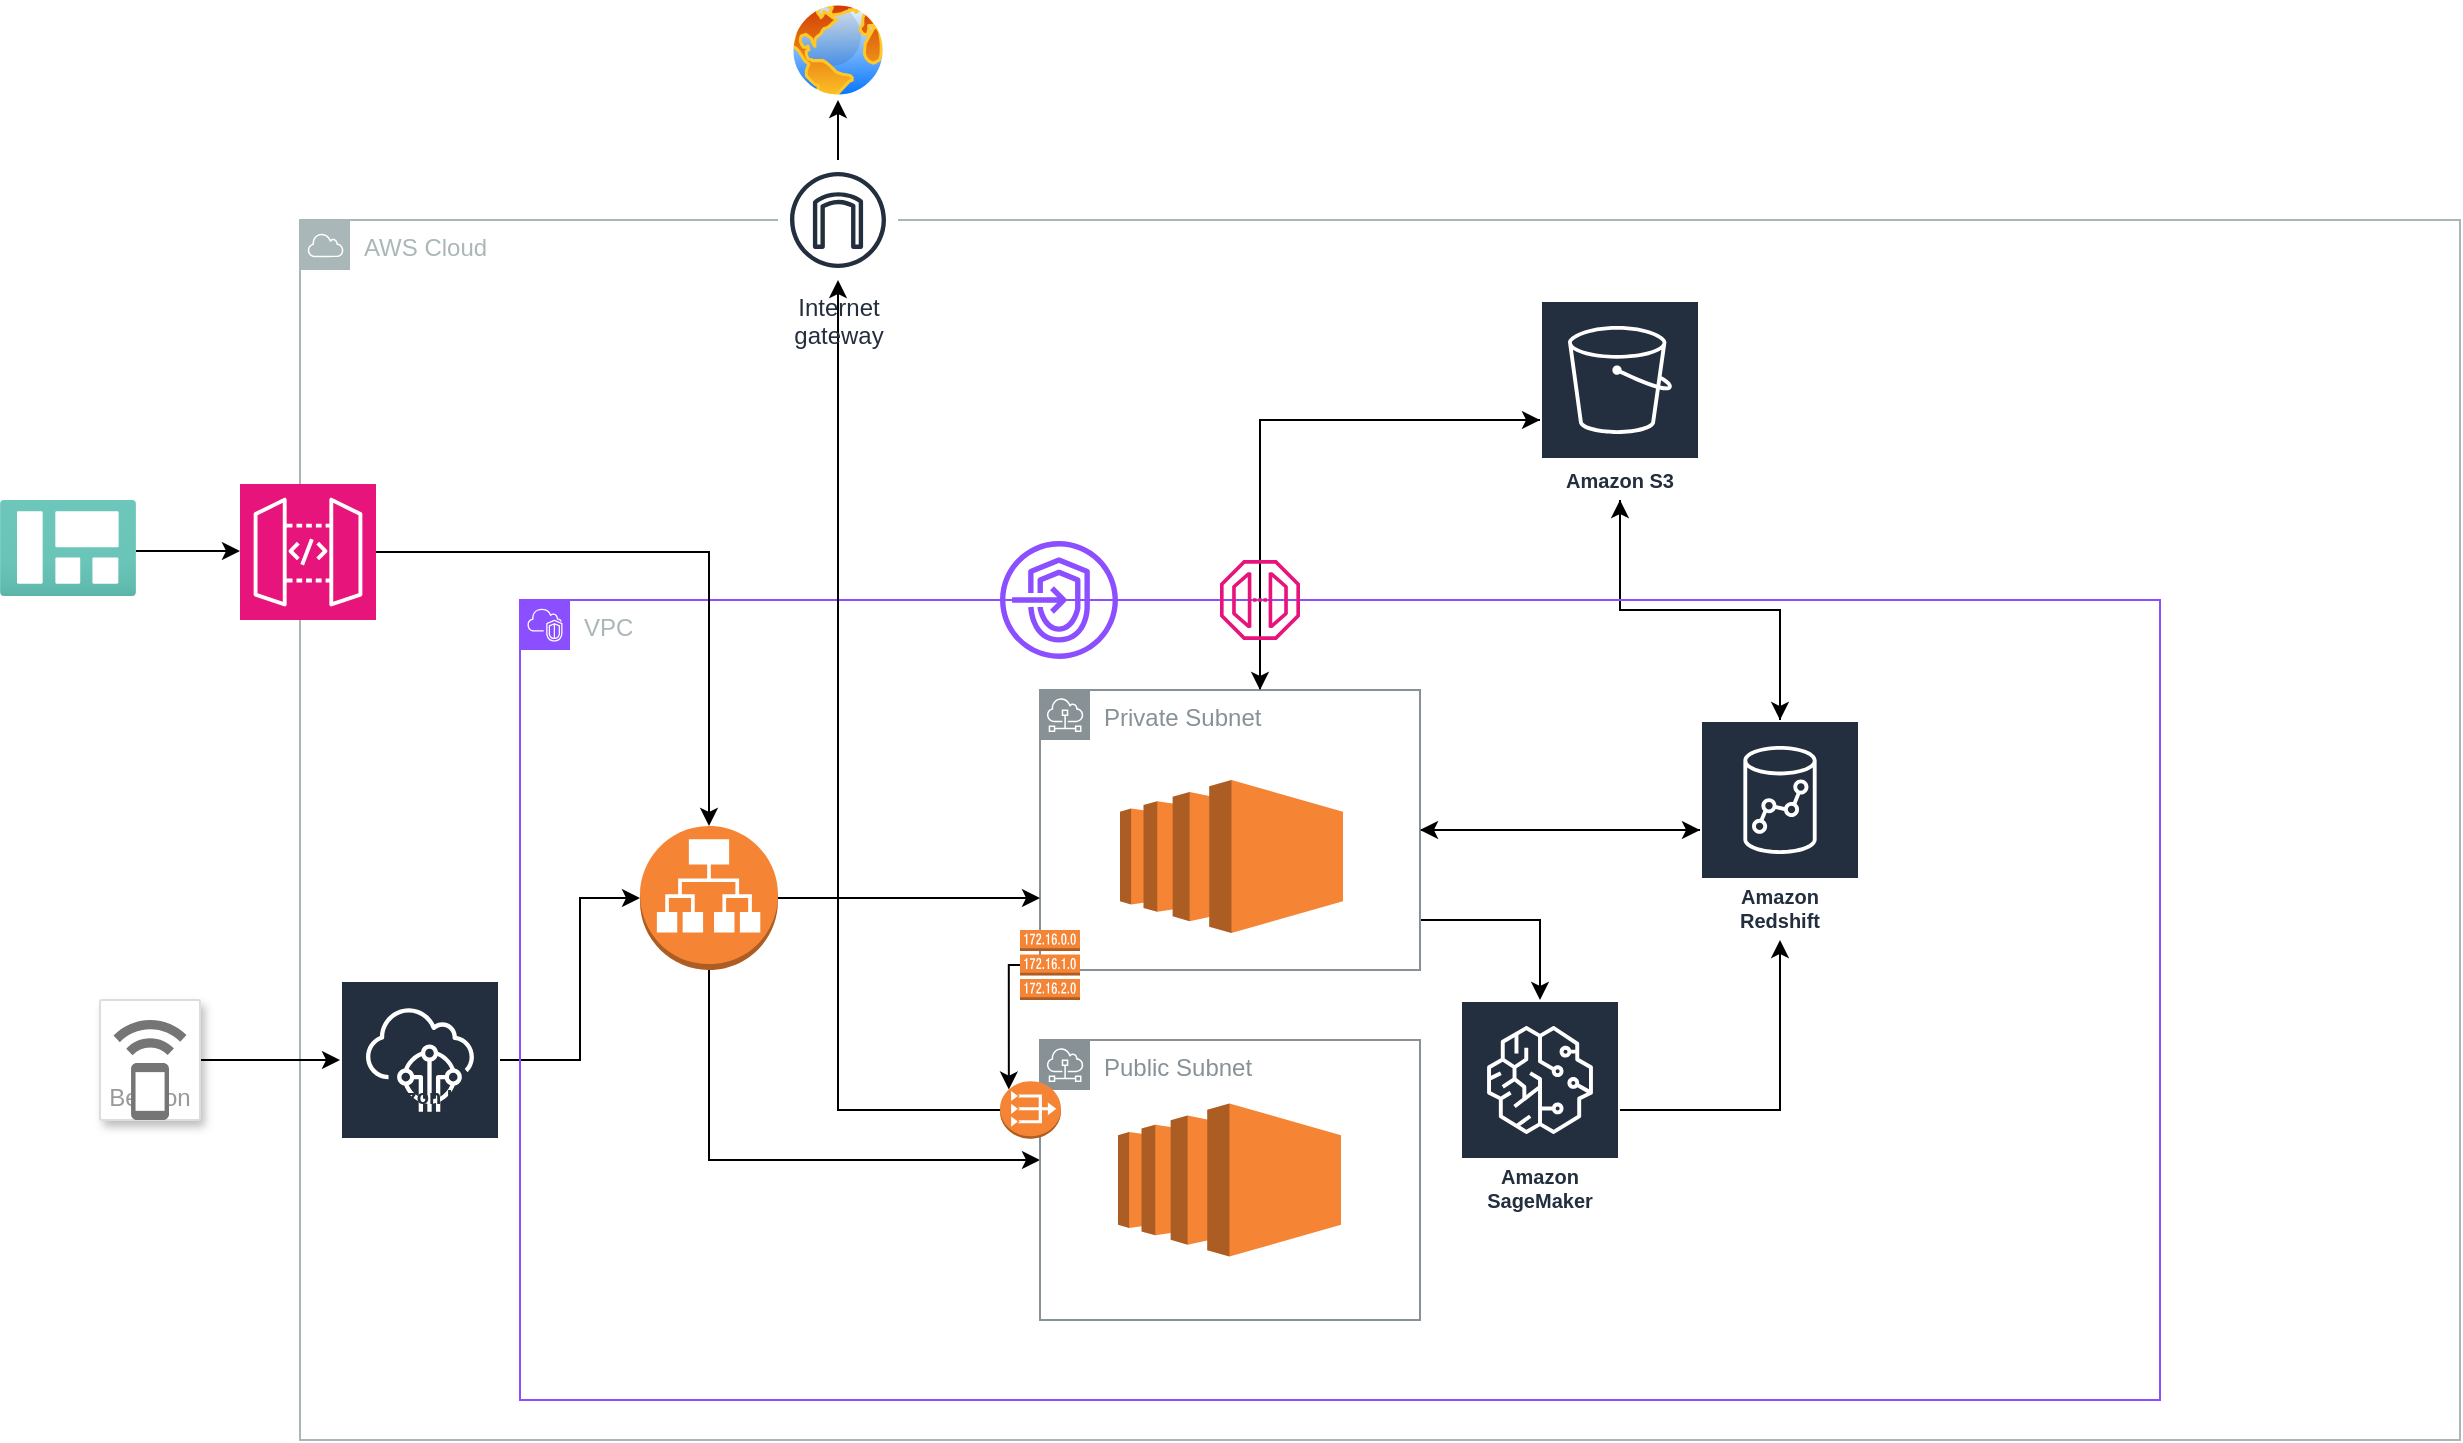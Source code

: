 <mxfile version="24.7.1" type="github">
  <diagram name="Page-1" id="3GjltzRhkZcBscacgek0">
    <mxGraphModel dx="2140" dy="1666" grid="1" gridSize="10" guides="1" tooltips="1" connect="1" arrows="1" fold="1" page="1" pageScale="1" pageWidth="850" pageHeight="1100" math="0" shadow="0">
      <root>
        <mxCell id="0" />
        <mxCell id="1" parent="0" />
        <mxCell id="VPuTkedBrMivQsdfiEBR-54" value="AWS Cloud" style="sketch=0;outlineConnect=0;gradientColor=none;html=1;whiteSpace=wrap;fontSize=12;fontStyle=0;shape=mxgraph.aws4.group;grIcon=mxgraph.aws4.group_aws_cloud;strokeColor=#AAB7B8;fillColor=none;verticalAlign=top;align=left;spacingLeft=30;fontColor=#AAB7B8;dashed=0;movable=1;resizable=1;rotatable=1;deletable=1;editable=1;locked=0;connectable=1;" vertex="1" parent="1">
          <mxGeometry x="110" y="-170" width="1080" height="610" as="geometry" />
        </mxCell>
        <mxCell id="VPuTkedBrMivQsdfiEBR-25" style="edgeStyle=orthogonalEdgeStyle;rounded=0;orthogonalLoop=1;jettySize=auto;html=1;" edge="1" parent="1" source="VPuTkedBrMivQsdfiEBR-10" target="VPuTkedBrMivQsdfiEBR-26">
          <mxGeometry relative="1" as="geometry">
            <mxPoint x="830" y="150" as="targetPoint" />
          </mxGeometry>
        </mxCell>
        <mxCell id="VPuTkedBrMivQsdfiEBR-32" style="edgeStyle=orthogonalEdgeStyle;rounded=0;orthogonalLoop=1;jettySize=auto;html=1;" edge="1" parent="1" source="VPuTkedBrMivQsdfiEBR-10" target="VPuTkedBrMivQsdfiEBR-33">
          <mxGeometry relative="1" as="geometry">
            <mxPoint x="870" y="80" as="targetPoint" />
            <Array as="points">
              <mxPoint x="730" y="180" />
            </Array>
          </mxGeometry>
        </mxCell>
        <mxCell id="VPuTkedBrMivQsdfiEBR-53" style="edgeStyle=orthogonalEdgeStyle;rounded=0;orthogonalLoop=1;jettySize=auto;html=1;" edge="1" parent="1" source="VPuTkedBrMivQsdfiEBR-10">
          <mxGeometry relative="1" as="geometry">
            <mxPoint x="730" y="-70" as="targetPoint" />
            <Array as="points">
              <mxPoint x="590" y="-70" />
              <mxPoint x="671" y="-70" />
            </Array>
          </mxGeometry>
        </mxCell>
        <mxCell id="VPuTkedBrMivQsdfiEBR-10" value="Private Subnet" style="sketch=0;outlineConnect=0;gradientColor=none;html=1;whiteSpace=wrap;fontSize=12;fontStyle=0;shape=mxgraph.aws4.group;grIcon=mxgraph.aws4.group_subnet;strokeColor=#879196;fillColor=none;verticalAlign=top;align=left;spacingLeft=30;fontColor=#879196;dashed=0;" vertex="1" parent="1">
          <mxGeometry x="480" y="65" width="190" height="140" as="geometry" />
        </mxCell>
        <mxCell id="VPuTkedBrMivQsdfiEBR-11" value="" style="outlineConnect=0;dashed=0;verticalLabelPosition=bottom;verticalAlign=top;align=center;html=1;shape=mxgraph.aws3.ec2;fillColor=#F58534;gradientColor=none;" vertex="1" parent="1">
          <mxGeometry x="520" y="110" width="111.5" height="76.5" as="geometry" />
        </mxCell>
        <mxCell id="VPuTkedBrMivQsdfiEBR-21" style="edgeStyle=orthogonalEdgeStyle;rounded=0;orthogonalLoop=1;jettySize=auto;html=1;" edge="1" parent="1" source="VPuTkedBrMivQsdfiEBR-12" target="VPuTkedBrMivQsdfiEBR-17">
          <mxGeometry relative="1" as="geometry" />
        </mxCell>
        <mxCell id="VPuTkedBrMivQsdfiEBR-12" value="Beacon" style="strokeColor=#dddddd;shadow=1;strokeWidth=1;rounded=1;absoluteArcSize=1;arcSize=2;labelPosition=center;verticalLabelPosition=middle;align=center;verticalAlign=bottom;spacingLeft=0;fontColor=#999999;fontSize=12;whiteSpace=wrap;spacingBottom=2;html=1;" vertex="1" parent="1">
          <mxGeometry x="10" y="220" width="50" height="60" as="geometry" />
        </mxCell>
        <mxCell id="VPuTkedBrMivQsdfiEBR-13" value="" style="sketch=0;dashed=0;connectable=0;html=1;fillColor=#757575;strokeColor=none;shape=mxgraph.gcp2.beacon;part=1;" vertex="1" parent="VPuTkedBrMivQsdfiEBR-12">
          <mxGeometry x="0.5" width="36.5" height="50" relative="1" as="geometry">
            <mxPoint x="-18.25" y="10" as="offset" />
          </mxGeometry>
        </mxCell>
        <mxCell id="VPuTkedBrMivQsdfiEBR-22" style="edgeStyle=orthogonalEdgeStyle;rounded=0;orthogonalLoop=1;jettySize=auto;html=1;" edge="1" parent="1" source="VPuTkedBrMivQsdfiEBR-16" target="VPuTkedBrMivQsdfiEBR-10">
          <mxGeometry relative="1" as="geometry">
            <Array as="points">
              <mxPoint x="325" y="150" />
            </Array>
          </mxGeometry>
        </mxCell>
        <mxCell id="VPuTkedBrMivQsdfiEBR-68" style="edgeStyle=orthogonalEdgeStyle;rounded=0;orthogonalLoop=1;jettySize=auto;html=1;" edge="1" parent="1" source="VPuTkedBrMivQsdfiEBR-16" target="VPuTkedBrMivQsdfiEBR-66">
          <mxGeometry relative="1" as="geometry">
            <Array as="points">
              <mxPoint x="315" y="300" />
            </Array>
          </mxGeometry>
        </mxCell>
        <mxCell id="VPuTkedBrMivQsdfiEBR-16" value="" style="outlineConnect=0;dashed=0;verticalLabelPosition=bottom;verticalAlign=top;align=center;html=1;shape=mxgraph.aws3.application_load_balancer;fillColor=#F58534;gradientColor=none;" vertex="1" parent="1">
          <mxGeometry x="280" y="133" width="69" height="72" as="geometry" />
        </mxCell>
        <mxCell id="VPuTkedBrMivQsdfiEBR-19" style="edgeStyle=orthogonalEdgeStyle;rounded=0;orthogonalLoop=1;jettySize=auto;html=1;" edge="1" parent="1" source="VPuTkedBrMivQsdfiEBR-17" target="VPuTkedBrMivQsdfiEBR-16">
          <mxGeometry relative="1" as="geometry">
            <Array as="points">
              <mxPoint x="250" y="250" />
              <mxPoint x="250" y="169" />
            </Array>
          </mxGeometry>
        </mxCell>
        <mxCell id="VPuTkedBrMivQsdfiEBR-17" value="Amazon IoT Core" style="sketch=0;outlineConnect=0;fontColor=#232F3E;gradientColor=none;strokeColor=#ffffff;fillColor=#232F3E;dashed=0;verticalLabelPosition=middle;verticalAlign=bottom;align=center;html=1;whiteSpace=wrap;fontSize=10;fontStyle=1;spacing=3;shape=mxgraph.aws4.productIcon;prIcon=mxgraph.aws4.iot_core;" vertex="1" parent="1">
          <mxGeometry x="130" y="210" width="80" height="80" as="geometry" />
        </mxCell>
        <mxCell id="VPuTkedBrMivQsdfiEBR-37" style="edgeStyle=orthogonalEdgeStyle;rounded=0;orthogonalLoop=1;jettySize=auto;html=1;" edge="1" parent="1" source="VPuTkedBrMivQsdfiEBR-26" target="VPuTkedBrMivQsdfiEBR-35">
          <mxGeometry relative="1" as="geometry" />
        </mxCell>
        <mxCell id="VPuTkedBrMivQsdfiEBR-38" style="edgeStyle=orthogonalEdgeStyle;rounded=0;orthogonalLoop=1;jettySize=auto;html=1;" edge="1" parent="1" source="VPuTkedBrMivQsdfiEBR-26" target="VPuTkedBrMivQsdfiEBR-10">
          <mxGeometry relative="1" as="geometry" />
        </mxCell>
        <mxCell id="VPuTkedBrMivQsdfiEBR-26" value="Amazon Redshift" style="sketch=0;outlineConnect=0;fontColor=#232F3E;gradientColor=none;strokeColor=#ffffff;fillColor=#232F3E;dashed=0;verticalLabelPosition=middle;verticalAlign=bottom;align=center;html=1;whiteSpace=wrap;fontSize=10;fontStyle=1;spacing=3;shape=mxgraph.aws4.productIcon;prIcon=mxgraph.aws4.redshift;" vertex="1" parent="1">
          <mxGeometry x="810" y="80" width="80" height="110" as="geometry" />
        </mxCell>
        <mxCell id="VPuTkedBrMivQsdfiEBR-34" style="edgeStyle=orthogonalEdgeStyle;rounded=0;orthogonalLoop=1;jettySize=auto;html=1;" edge="1" parent="1" source="VPuTkedBrMivQsdfiEBR-33" target="VPuTkedBrMivQsdfiEBR-26">
          <mxGeometry relative="1" as="geometry" />
        </mxCell>
        <mxCell id="VPuTkedBrMivQsdfiEBR-33" value="Amazon SageMaker" style="sketch=0;outlineConnect=0;fontColor=#232F3E;gradientColor=none;strokeColor=#ffffff;fillColor=#232F3E;dashed=0;verticalLabelPosition=middle;verticalAlign=bottom;align=center;html=1;whiteSpace=wrap;fontSize=10;fontStyle=1;spacing=3;shape=mxgraph.aws4.productIcon;prIcon=mxgraph.aws4.sagemaker;" vertex="1" parent="1">
          <mxGeometry x="690" y="220" width="80" height="110" as="geometry" />
        </mxCell>
        <mxCell id="VPuTkedBrMivQsdfiEBR-39" style="edgeStyle=orthogonalEdgeStyle;rounded=0;orthogonalLoop=1;jettySize=auto;html=1;" edge="1" parent="1" source="VPuTkedBrMivQsdfiEBR-35" target="VPuTkedBrMivQsdfiEBR-26">
          <mxGeometry relative="1" as="geometry" />
        </mxCell>
        <mxCell id="VPuTkedBrMivQsdfiEBR-51" style="edgeStyle=elbowEdgeStyle;rounded=0;orthogonalLoop=1;jettySize=auto;html=1;elbow=vertical;" edge="1" parent="1" source="VPuTkedBrMivQsdfiEBR-35" target="VPuTkedBrMivQsdfiEBR-10">
          <mxGeometry relative="1" as="geometry">
            <Array as="points">
              <mxPoint x="590" y="-70" />
            </Array>
          </mxGeometry>
        </mxCell>
        <mxCell id="VPuTkedBrMivQsdfiEBR-55" value="VPC" style="points=[[0,0],[0.25,0],[0.5,0],[0.75,0],[1,0],[1,0.25],[1,0.5],[1,0.75],[1,1],[0.75,1],[0.5,1],[0.25,1],[0,1],[0,0.75],[0,0.5],[0,0.25]];outlineConnect=0;gradientColor=none;html=1;whiteSpace=wrap;fontSize=12;fontStyle=0;container=0;pointerEvents=0;collapsible=0;recursiveResize=0;shape=mxgraph.aws4.group;grIcon=mxgraph.aws4.group_vpc2;strokeColor=#8C4FFF;fillColor=none;verticalAlign=top;align=left;spacingLeft=30;fontColor=#AAB7B8;dashed=0;" vertex="1" parent="1">
          <mxGeometry x="220" y="20" width="820" height="400" as="geometry" />
        </mxCell>
        <mxCell id="VPuTkedBrMivQsdfiEBR-35" value="Amazon S3" style="sketch=0;outlineConnect=0;fontColor=#232F3E;gradientColor=none;strokeColor=#ffffff;fillColor=#232F3E;dashed=0;verticalLabelPosition=middle;verticalAlign=bottom;align=center;html=1;whiteSpace=wrap;fontSize=10;fontStyle=1;spacing=3;shape=mxgraph.aws4.productIcon;prIcon=mxgraph.aws4.s3;" vertex="1" parent="1">
          <mxGeometry x="730" y="-130" width="80" height="100" as="geometry" />
        </mxCell>
        <mxCell id="VPuTkedBrMivQsdfiEBR-60" style="edgeStyle=elbowEdgeStyle;rounded=0;orthogonalLoop=1;jettySize=auto;html=1;" edge="1" parent="1">
          <mxGeometry relative="1" as="geometry">
            <mxPoint x="80" y="-4.5" as="targetPoint" />
            <mxPoint x="28" y="-4.5" as="sourcePoint" />
            <Array as="points">
              <mxPoint x="30" y="-4.5" />
            </Array>
          </mxGeometry>
        </mxCell>
        <mxCell id="VPuTkedBrMivQsdfiEBR-57" value="" style="image;aspect=fixed;html=1;points=[];align=center;fontSize=12;image=img/lib/azure2/general/Dashboard.svg;" vertex="1" parent="1">
          <mxGeometry x="-40" y="-30" width="68" height="48" as="geometry" />
        </mxCell>
        <mxCell id="VPuTkedBrMivQsdfiEBR-65" style="edgeStyle=orthogonalEdgeStyle;rounded=0;orthogonalLoop=1;jettySize=auto;html=1;" edge="1" parent="1" source="VPuTkedBrMivQsdfiEBR-63" target="VPuTkedBrMivQsdfiEBR-16">
          <mxGeometry relative="1" as="geometry" />
        </mxCell>
        <mxCell id="VPuTkedBrMivQsdfiEBR-63" value="" style="sketch=0;points=[[0,0,0],[0.25,0,0],[0.5,0,0],[0.75,0,0],[1,0,0],[0,1,0],[0.25,1,0],[0.5,1,0],[0.75,1,0],[1,1,0],[0,0.25,0],[0,0.5,0],[0,0.75,0],[1,0.25,0],[1,0.5,0],[1,0.75,0]];outlineConnect=0;fontColor=#232F3E;fillColor=#E7157B;strokeColor=#ffffff;dashed=0;verticalLabelPosition=bottom;verticalAlign=top;align=center;html=1;fontSize=12;fontStyle=0;aspect=fixed;shape=mxgraph.aws4.resourceIcon;resIcon=mxgraph.aws4.api_gateway;" vertex="1" parent="1">
          <mxGeometry x="80" y="-38" width="68" height="68" as="geometry" />
        </mxCell>
        <mxCell id="VPuTkedBrMivQsdfiEBR-61" value="" style="sketch=0;outlineConnect=0;fontColor=#232F3E;gradientColor=none;fillColor=#E7157B;strokeColor=none;dashed=0;verticalLabelPosition=bottom;verticalAlign=top;align=center;html=1;fontSize=12;fontStyle=0;aspect=fixed;pointerEvents=1;shape=mxgraph.aws4.endpoint;" vertex="1" parent="1">
          <mxGeometry x="570" width="40" height="40" as="geometry" />
        </mxCell>
        <mxCell id="VPuTkedBrMivQsdfiEBR-62" value="" style="sketch=0;outlineConnect=0;fontColor=#232F3E;gradientColor=none;fillColor=#8C4FFF;strokeColor=none;dashed=0;verticalLabelPosition=bottom;verticalAlign=top;align=center;html=1;fontSize=12;fontStyle=0;aspect=fixed;pointerEvents=1;shape=mxgraph.aws4.endpoints;" vertex="1" parent="1">
          <mxGeometry x="460" y="-9.5" width="59" height="59" as="geometry" />
        </mxCell>
        <mxCell id="VPuTkedBrMivQsdfiEBR-66" value="Public Subnet" style="sketch=0;outlineConnect=0;gradientColor=none;html=1;whiteSpace=wrap;fontSize=12;fontStyle=0;shape=mxgraph.aws4.group;grIcon=mxgraph.aws4.group_subnet;strokeColor=#879196;fillColor=none;verticalAlign=top;align=left;spacingLeft=30;fontColor=#879196;dashed=0;" vertex="1" parent="1">
          <mxGeometry x="480" y="240" width="190" height="140" as="geometry" />
        </mxCell>
        <mxCell id="VPuTkedBrMivQsdfiEBR-67" value="" style="outlineConnect=0;dashed=0;verticalLabelPosition=bottom;verticalAlign=top;align=center;html=1;shape=mxgraph.aws3.ec2;fillColor=#F58534;gradientColor=none;" vertex="1" parent="1">
          <mxGeometry x="519" y="271.75" width="111.5" height="76.5" as="geometry" />
        </mxCell>
        <mxCell id="VPuTkedBrMivQsdfiEBR-71" style="edgeStyle=orthogonalEdgeStyle;rounded=0;orthogonalLoop=1;jettySize=auto;html=1;" edge="1" parent="1" source="VPuTkedBrMivQsdfiEBR-69" target="VPuTkedBrMivQsdfiEBR-70">
          <mxGeometry relative="1" as="geometry" />
        </mxCell>
        <mxCell id="VPuTkedBrMivQsdfiEBR-69" value="" style="outlineConnect=0;dashed=0;verticalLabelPosition=bottom;verticalAlign=top;align=center;html=1;shape=mxgraph.aws3.vpc_nat_gateway;fillColor=#F58534;gradientColor=none;" vertex="1" parent="1">
          <mxGeometry x="460" y="260.62" width="30.5" height="28.75" as="geometry" />
        </mxCell>
        <mxCell id="VPuTkedBrMivQsdfiEBR-72" style="edgeStyle=orthogonalEdgeStyle;rounded=0;orthogonalLoop=1;jettySize=auto;html=1;" edge="1" parent="1" source="VPuTkedBrMivQsdfiEBR-70" target="VPuTkedBrMivQsdfiEBR-73">
          <mxGeometry relative="1" as="geometry">
            <mxPoint x="379" y="-240" as="targetPoint" />
          </mxGeometry>
        </mxCell>
        <mxCell id="VPuTkedBrMivQsdfiEBR-70" value="Internet&#xa;gateway" style="sketch=0;outlineConnect=0;fontColor=#232F3E;gradientColor=none;strokeColor=#232F3E;fillColor=#ffffff;dashed=0;verticalLabelPosition=bottom;verticalAlign=top;align=center;html=1;fontSize=12;fontStyle=0;aspect=fixed;shape=mxgraph.aws4.resourceIcon;resIcon=mxgraph.aws4.internet_gateway;" vertex="1" parent="1">
          <mxGeometry x="349" y="-200" width="60" height="60" as="geometry" />
        </mxCell>
        <mxCell id="VPuTkedBrMivQsdfiEBR-73" value="" style="image;aspect=fixed;perimeter=ellipsePerimeter;html=1;align=center;shadow=0;dashed=0;spacingTop=3;image=img/lib/active_directory/internet_globe.svg;" vertex="1" parent="1">
          <mxGeometry x="354" y="-280" width="50" height="50" as="geometry" />
        </mxCell>
        <mxCell id="VPuTkedBrMivQsdfiEBR-74" value="" style="outlineConnect=0;dashed=0;verticalLabelPosition=bottom;verticalAlign=top;align=center;html=1;shape=mxgraph.aws3.route_table;fillColor=#F58536;gradientColor=none;" vertex="1" parent="1">
          <mxGeometry x="470" y="185" width="30" height="35" as="geometry" />
        </mxCell>
        <mxCell id="VPuTkedBrMivQsdfiEBR-76" style="edgeStyle=orthogonalEdgeStyle;rounded=0;orthogonalLoop=1;jettySize=auto;html=1;entryX=0.145;entryY=0.145;entryDx=0;entryDy=0;entryPerimeter=0;" edge="1" parent="1" source="VPuTkedBrMivQsdfiEBR-74" target="VPuTkedBrMivQsdfiEBR-69">
          <mxGeometry relative="1" as="geometry">
            <Array as="points">
              <mxPoint x="464" y="203" />
            </Array>
          </mxGeometry>
        </mxCell>
      </root>
    </mxGraphModel>
  </diagram>
</mxfile>
